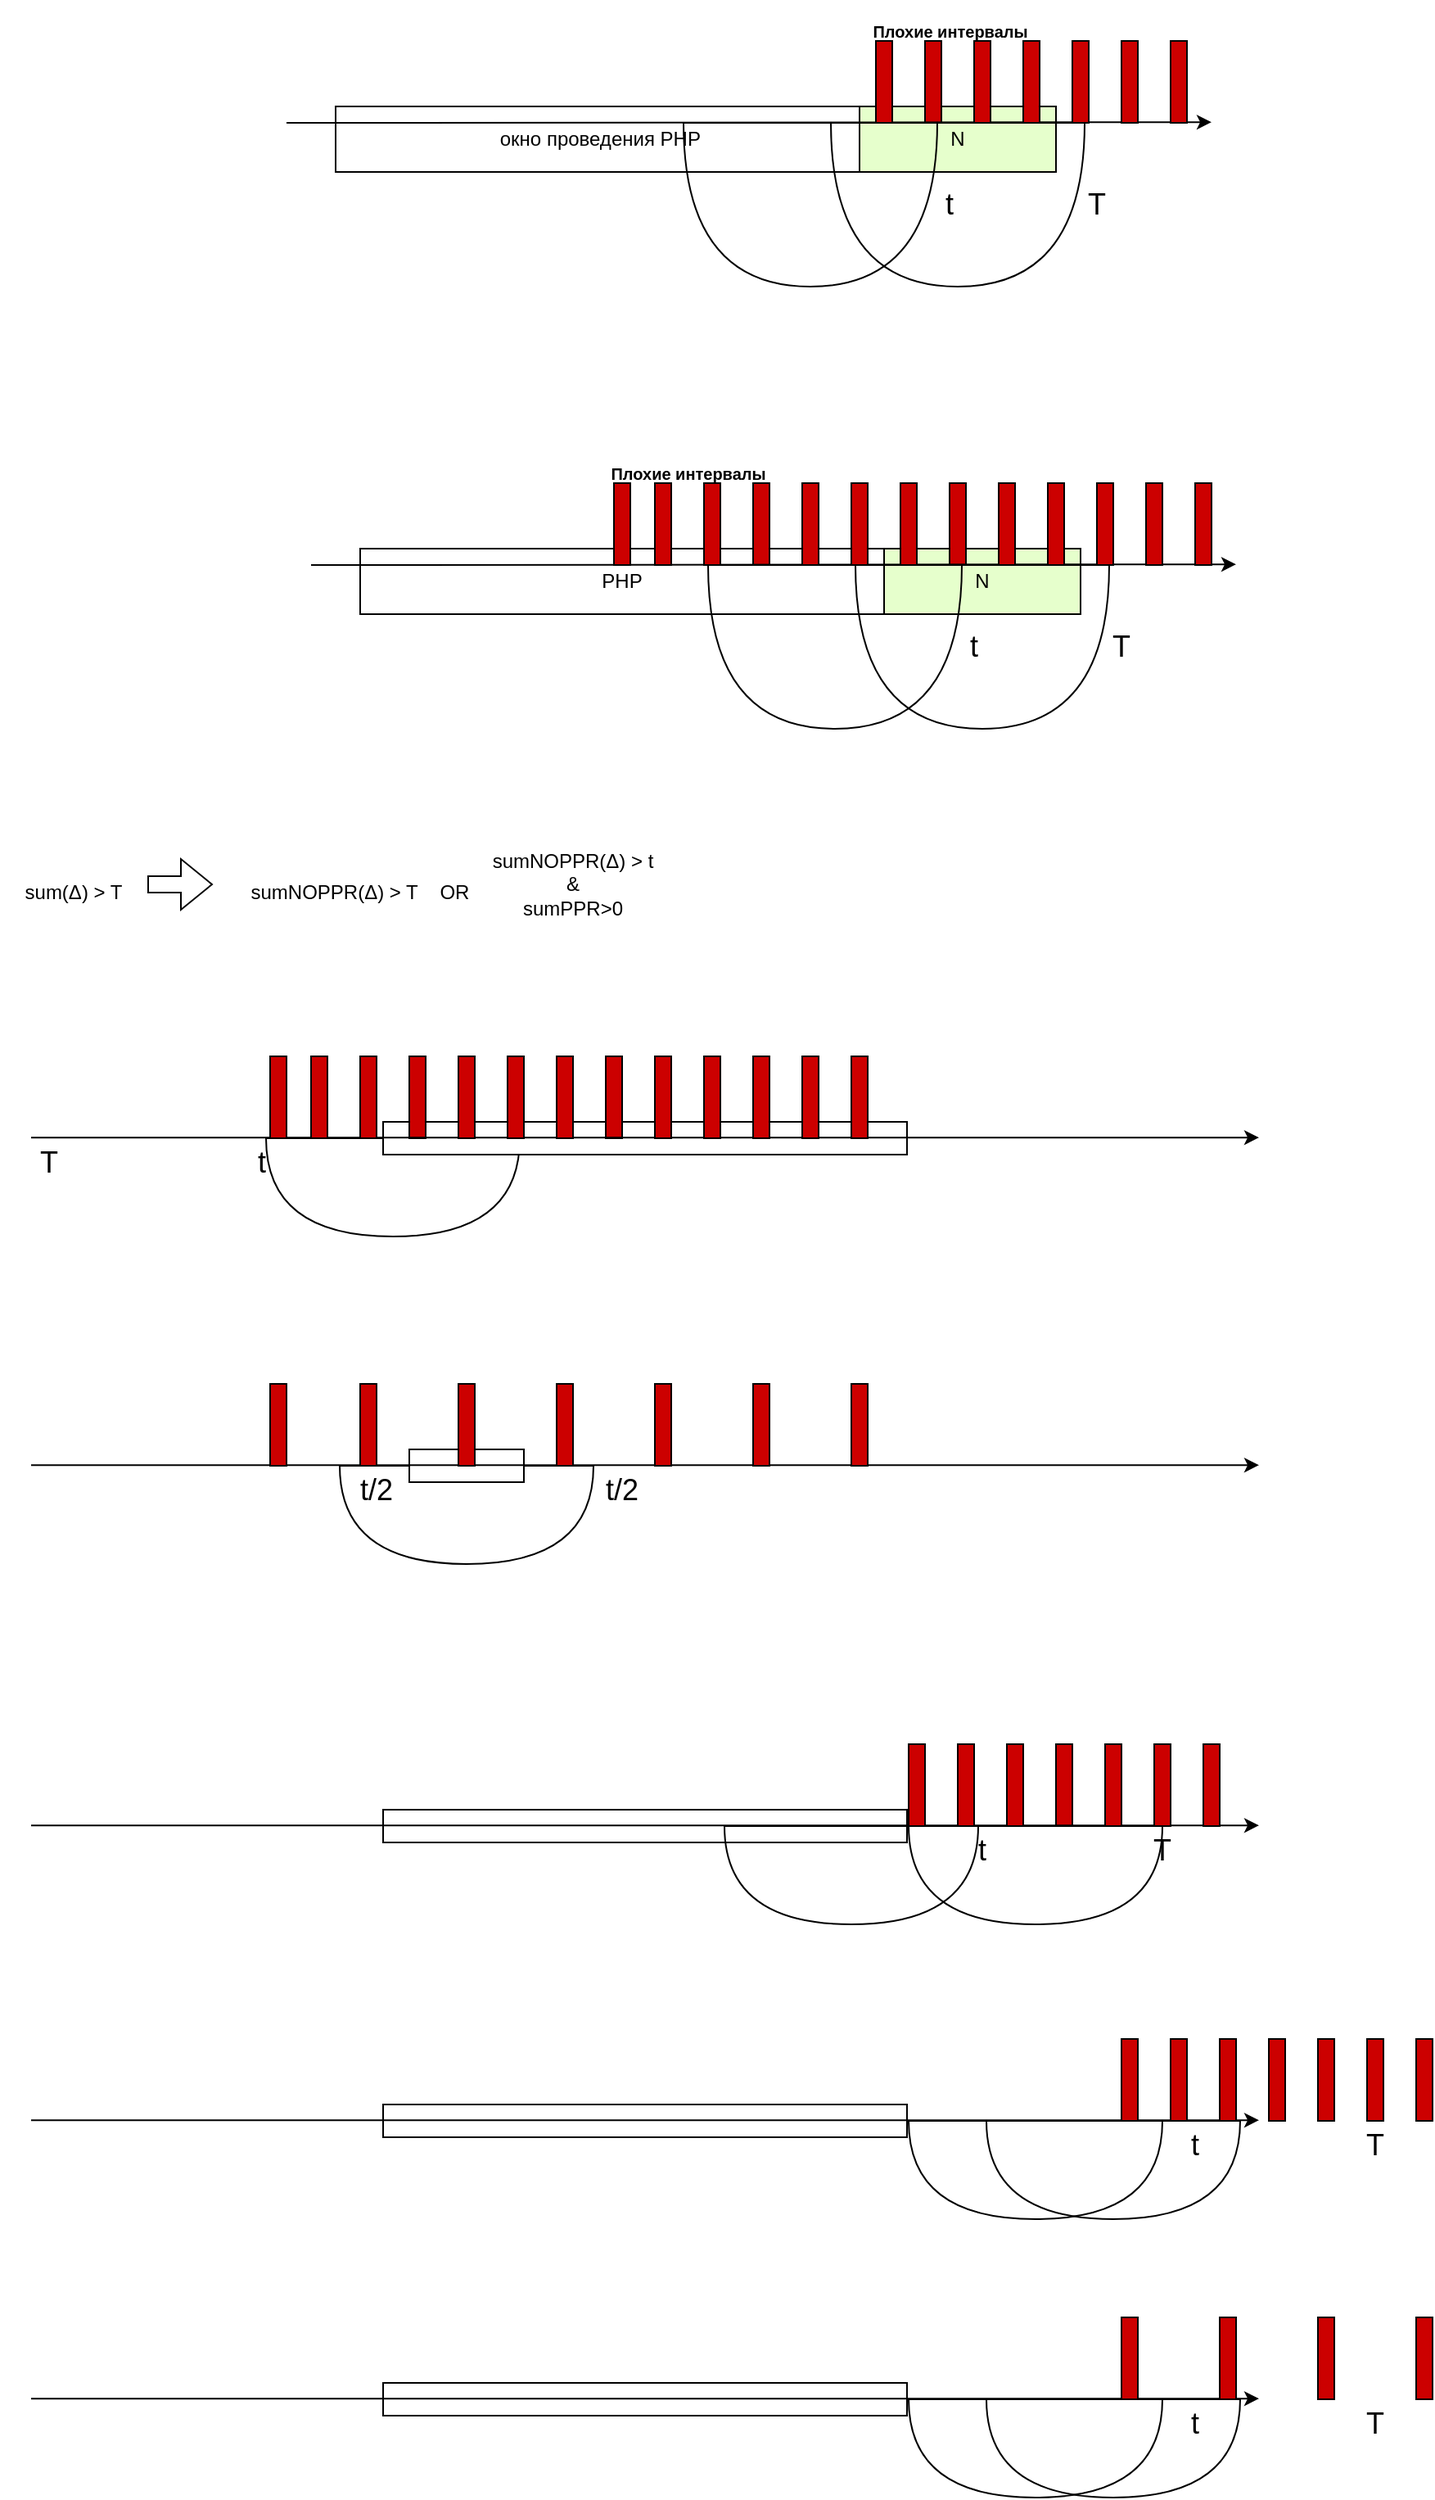 <mxfile version="22.0.8" type="github" pages="3">
  <diagram name="Страница 1" id="1JV_KwH0qyhP7zZxKh6l">
    <mxGraphModel dx="831" dy="1496" grid="1" gridSize="10" guides="1" tooltips="1" connect="1" arrows="1" fold="1" page="1" pageScale="1" pageWidth="827" pageHeight="1169" math="0" shadow="0">
      <root>
        <mxCell id="0" />
        <mxCell id="1" parent="0" />
        <mxCell id="JHpaXJxNPJPVBtqyv8bP-3" value="N" style="rounded=0;whiteSpace=wrap;html=1;fillColor=#E6FFCC;" vertex="1" parent="1">
          <mxGeometry x="560" y="60" width="120" height="40" as="geometry" />
        </mxCell>
        <mxCell id="q2-Pv0Ct5kahXZUSKD_e-3" value="PHP" style="rounded=0;whiteSpace=wrap;html=1;" parent="1" vertex="1">
          <mxGeometry x="240" y="60" width="320" height="40" as="geometry" />
        </mxCell>
        <mxCell id="q2-Pv0Ct5kahXZUSKD_e-13" value="" style="rounded=0;whiteSpace=wrap;html=1;fillColor=#CC0000;" parent="1" vertex="1">
          <mxGeometry x="600" y="20" width="10" height="50" as="geometry" />
        </mxCell>
        <mxCell id="q2-Pv0Ct5kahXZUSKD_e-9" value="" style="rounded=0;whiteSpace=wrap;html=1;fillColor=#CC0000;" parent="1" vertex="1">
          <mxGeometry x="480" y="20" width="10" height="50" as="geometry" />
        </mxCell>
        <mxCell id="q2-Pv0Ct5kahXZUSKD_e-2" value="" style="endArrow=classic;html=1;rounded=0;" parent="1" edge="1">
          <mxGeometry width="50" height="50" relative="1" as="geometry">
            <mxPoint x="210" y="70" as="sourcePoint" />
            <mxPoint x="775" y="69.58" as="targetPoint" />
          </mxGeometry>
        </mxCell>
        <mxCell id="q2-Pv0Ct5kahXZUSKD_e-6" value="" style="rounded=0;whiteSpace=wrap;html=1;fillColor=#CC0000;" parent="1" vertex="1">
          <mxGeometry x="395" y="20" width="10" height="50" as="geometry" />
        </mxCell>
        <mxCell id="q2-Pv0Ct5kahXZUSKD_e-7" value="" style="rounded=0;whiteSpace=wrap;html=1;fillColor=#CC0000;" parent="1" vertex="1">
          <mxGeometry x="420" y="20" width="10" height="50" as="geometry" />
        </mxCell>
        <mxCell id="q2-Pv0Ct5kahXZUSKD_e-8" value="" style="rounded=0;whiteSpace=wrap;html=1;fillColor=#CC0000;" parent="1" vertex="1">
          <mxGeometry x="450" y="20" width="10" height="50" as="geometry" />
        </mxCell>
        <mxCell id="q2-Pv0Ct5kahXZUSKD_e-10" value="" style="rounded=0;whiteSpace=wrap;html=1;fillColor=#CC0000;" parent="1" vertex="1">
          <mxGeometry x="510" y="20" width="10" height="50" as="geometry" />
        </mxCell>
        <mxCell id="q2-Pv0Ct5kahXZUSKD_e-11" value="" style="rounded=0;whiteSpace=wrap;html=1;fillColor=#CC0000;" parent="1" vertex="1">
          <mxGeometry x="540" y="20" width="10" height="50" as="geometry" />
        </mxCell>
        <mxCell id="q2-Pv0Ct5kahXZUSKD_e-12" value="" style="rounded=0;whiteSpace=wrap;html=1;fillColor=#CC0000;" parent="1" vertex="1">
          <mxGeometry x="570" y="20" width="10" height="50" as="geometry" />
        </mxCell>
        <mxCell id="q2-Pv0Ct5kahXZUSKD_e-14" value="" style="rounded=0;whiteSpace=wrap;html=1;fillColor=#CC0000;" parent="1" vertex="1">
          <mxGeometry x="630" y="20" width="10" height="50" as="geometry" />
        </mxCell>
        <mxCell id="q2-Pv0Ct5kahXZUSKD_e-15" value="" style="rounded=0;whiteSpace=wrap;html=1;fillColor=#CC0000;" parent="1" vertex="1">
          <mxGeometry x="660" y="20" width="10" height="50" as="geometry" />
        </mxCell>
        <mxCell id="q2-Pv0Ct5kahXZUSKD_e-16" value="" style="rounded=0;whiteSpace=wrap;html=1;fillColor=#CC0000;" parent="1" vertex="1">
          <mxGeometry x="690" y="20" width="10" height="50" as="geometry" />
        </mxCell>
        <mxCell id="q2-Pv0Ct5kahXZUSKD_e-17" value="" style="rounded=0;whiteSpace=wrap;html=1;fillColor=#CC0000;" parent="1" vertex="1">
          <mxGeometry x="720" y="20" width="10" height="50" as="geometry" />
        </mxCell>
        <mxCell id="q2-Pv0Ct5kahXZUSKD_e-18" value="" style="rounded=0;whiteSpace=wrap;html=1;fillColor=#CC0000;" parent="1" vertex="1">
          <mxGeometry x="750" y="20" width="10" height="50" as="geometry" />
        </mxCell>
        <mxCell id="q2-Pv0Ct5kahXZUSKD_e-19" value="&lt;font style=&quot;font-size: 18px;&quot;&gt;t&lt;/font&gt;" style="text;html=1;strokeColor=none;fillColor=none;align=center;verticalAlign=middle;whiteSpace=wrap;rounded=0;" parent="1" vertex="1">
          <mxGeometry x="585" y="105" width="60" height="30" as="geometry" />
        </mxCell>
        <mxCell id="q2-Pv0Ct5kahXZUSKD_e-20" value="&lt;font style=&quot;font-size: 18px;&quot;&gt;T&lt;/font&gt;" style="text;html=1;strokeColor=none;fillColor=none;align=center;verticalAlign=middle;whiteSpace=wrap;rounded=0;" parent="1" vertex="1">
          <mxGeometry x="675" y="105" width="60" height="30" as="geometry" />
        </mxCell>
        <mxCell id="q2-Pv0Ct5kahXZUSKD_e-26" value="sum(Δ) &amp;gt; T" style="text;html=1;strokeColor=none;fillColor=none;align=center;verticalAlign=middle;whiteSpace=wrap;rounded=0;" parent="1" vertex="1">
          <mxGeometry x="20" y="255" width="90" height="30" as="geometry" />
        </mxCell>
        <mxCell id="q2-Pv0Ct5kahXZUSKD_e-27" value="" style="shape=flexArrow;endArrow=classic;html=1;rounded=0;" parent="1" edge="1">
          <mxGeometry width="50" height="50" relative="1" as="geometry">
            <mxPoint x="110" y="265" as="sourcePoint" />
            <mxPoint x="150" y="265" as="targetPoint" />
          </mxGeometry>
        </mxCell>
        <mxCell id="q2-Pv0Ct5kahXZUSKD_e-28" value="sumNOPPR(Δ) &amp;gt; t&lt;br&gt;&amp;amp;&lt;br&gt;sumPPR&amp;gt;0" style="text;html=1;strokeColor=none;fillColor=none;align=center;verticalAlign=middle;whiteSpace=wrap;rounded=0;" parent="1" vertex="1">
          <mxGeometry x="290" y="250" width="160" height="30" as="geometry" />
        </mxCell>
        <mxCell id="q2-Pv0Ct5kahXZUSKD_e-29" value="sumNOPPR(Δ) &amp;gt; T&amp;nbsp;&amp;nbsp;&amp;nbsp; OR" style="text;html=1;strokeColor=none;fillColor=none;align=center;verticalAlign=middle;whiteSpace=wrap;rounded=0;" parent="1" vertex="1">
          <mxGeometry x="160" y="255" width="160" height="30" as="geometry" />
        </mxCell>
        <mxCell id="q2-Pv0Ct5kahXZUSKD_e-34" value="" style="shape=or;whiteSpace=wrap;html=1;rotation=90;fillColor=none;" parent="1" vertex="1">
          <mxGeometry x="230" y="372.5" width="60" height="155" as="geometry" />
        </mxCell>
        <mxCell id="q2-Pv0Ct5kahXZUSKD_e-35" value="" style="rounded=0;whiteSpace=wrap;html=1;" parent="1" vertex="1">
          <mxGeometry x="254" y="410" width="320" height="20" as="geometry" />
        </mxCell>
        <mxCell id="q2-Pv0Ct5kahXZUSKD_e-36" value="" style="rounded=0;whiteSpace=wrap;html=1;fillColor=#CC0000;" parent="1" vertex="1">
          <mxGeometry x="390" y="370" width="10" height="50" as="geometry" />
        </mxCell>
        <mxCell id="q2-Pv0Ct5kahXZUSKD_e-37" value="" style="rounded=0;whiteSpace=wrap;html=1;fillColor=#CC0000;" parent="1" vertex="1">
          <mxGeometry x="270" y="370" width="10" height="50" as="geometry" />
        </mxCell>
        <mxCell id="q2-Pv0Ct5kahXZUSKD_e-38" value="" style="endArrow=classic;html=1;rounded=0;" parent="1" edge="1">
          <mxGeometry width="50" height="50" relative="1" as="geometry">
            <mxPoint x="39" y="419.58" as="sourcePoint" />
            <mxPoint x="789" y="419.58" as="targetPoint" />
          </mxGeometry>
        </mxCell>
        <mxCell id="q2-Pv0Ct5kahXZUSKD_e-39" value="" style="rounded=0;whiteSpace=wrap;html=1;fillColor=#CC0000;" parent="1" vertex="1">
          <mxGeometry x="185" y="370" width="10" height="50" as="geometry" />
        </mxCell>
        <mxCell id="q2-Pv0Ct5kahXZUSKD_e-40" value="" style="rounded=0;whiteSpace=wrap;html=1;fillColor=#CC0000;" parent="1" vertex="1">
          <mxGeometry x="210" y="370" width="10" height="50" as="geometry" />
        </mxCell>
        <mxCell id="q2-Pv0Ct5kahXZUSKD_e-41" value="" style="rounded=0;whiteSpace=wrap;html=1;fillColor=#CC0000;" parent="1" vertex="1">
          <mxGeometry x="240" y="370" width="10" height="50" as="geometry" />
        </mxCell>
        <mxCell id="q2-Pv0Ct5kahXZUSKD_e-42" value="" style="rounded=0;whiteSpace=wrap;html=1;fillColor=#CC0000;" parent="1" vertex="1">
          <mxGeometry x="300" y="370" width="10" height="50" as="geometry" />
        </mxCell>
        <mxCell id="q2-Pv0Ct5kahXZUSKD_e-43" value="" style="rounded=0;whiteSpace=wrap;html=1;fillColor=#CC0000;" parent="1" vertex="1">
          <mxGeometry x="330" y="370" width="10" height="50" as="geometry" />
        </mxCell>
        <mxCell id="q2-Pv0Ct5kahXZUSKD_e-44" value="" style="rounded=0;whiteSpace=wrap;html=1;fillColor=#CC0000;" parent="1" vertex="1">
          <mxGeometry x="360" y="370" width="10" height="50" as="geometry" />
        </mxCell>
        <mxCell id="q2-Pv0Ct5kahXZUSKD_e-45" value="" style="rounded=0;whiteSpace=wrap;html=1;fillColor=#CC0000;" parent="1" vertex="1">
          <mxGeometry x="420" y="370" width="10" height="50" as="geometry" />
        </mxCell>
        <mxCell id="q2-Pv0Ct5kahXZUSKD_e-46" value="" style="rounded=0;whiteSpace=wrap;html=1;fillColor=#CC0000;" parent="1" vertex="1">
          <mxGeometry x="450" y="370" width="10" height="50" as="geometry" />
        </mxCell>
        <mxCell id="q2-Pv0Ct5kahXZUSKD_e-47" value="" style="rounded=0;whiteSpace=wrap;html=1;fillColor=#CC0000;" parent="1" vertex="1">
          <mxGeometry x="480" y="370" width="10" height="50" as="geometry" />
        </mxCell>
        <mxCell id="q2-Pv0Ct5kahXZUSKD_e-48" value="" style="rounded=0;whiteSpace=wrap;html=1;fillColor=#CC0000;" parent="1" vertex="1">
          <mxGeometry x="510" y="370" width="10" height="50" as="geometry" />
        </mxCell>
        <mxCell id="q2-Pv0Ct5kahXZUSKD_e-49" value="" style="rounded=0;whiteSpace=wrap;html=1;fillColor=#CC0000;" parent="1" vertex="1">
          <mxGeometry x="540" y="370" width="10" height="50" as="geometry" />
        </mxCell>
        <mxCell id="q2-Pv0Ct5kahXZUSKD_e-50" value="&lt;font style=&quot;font-size: 18px;&quot;&gt;t&lt;/font&gt;" style="text;html=1;strokeColor=none;fillColor=none;align=center;verticalAlign=middle;whiteSpace=wrap;rounded=0;" parent="1" vertex="1">
          <mxGeometry x="150" y="420" width="60" height="30" as="geometry" />
        </mxCell>
        <mxCell id="q2-Pv0Ct5kahXZUSKD_e-51" value="&lt;font style=&quot;font-size: 18px;&quot;&gt;T&lt;/font&gt;" style="text;html=1;strokeColor=none;fillColor=none;align=center;verticalAlign=middle;whiteSpace=wrap;rounded=0;" parent="1" vertex="1">
          <mxGeometry x="20" y="420" width="60" height="30" as="geometry" />
        </mxCell>
        <mxCell id="q2-Pv0Ct5kahXZUSKD_e-52" value="" style="shape=or;whiteSpace=wrap;html=1;rotation=90;fillColor=none;" parent="1" vertex="1">
          <mxGeometry x="275" y="572.5" width="60" height="155" as="geometry" />
        </mxCell>
        <mxCell id="q2-Pv0Ct5kahXZUSKD_e-53" value="" style="rounded=0;whiteSpace=wrap;html=1;" parent="1" vertex="1">
          <mxGeometry x="270" y="610" width="70" height="20" as="geometry" />
        </mxCell>
        <mxCell id="q2-Pv0Ct5kahXZUSKD_e-56" value="" style="endArrow=classic;html=1;rounded=0;" parent="1" edge="1">
          <mxGeometry width="50" height="50" relative="1" as="geometry">
            <mxPoint x="39" y="619.58" as="sourcePoint" />
            <mxPoint x="789" y="619.58" as="targetPoint" />
          </mxGeometry>
        </mxCell>
        <mxCell id="q2-Pv0Ct5kahXZUSKD_e-57" value="" style="rounded=0;whiteSpace=wrap;html=1;fillColor=#CC0000;" parent="1" vertex="1">
          <mxGeometry x="185" y="570" width="10" height="50" as="geometry" />
        </mxCell>
        <mxCell id="q2-Pv0Ct5kahXZUSKD_e-59" value="" style="rounded=0;whiteSpace=wrap;html=1;fillColor=#CC0000;" parent="1" vertex="1">
          <mxGeometry x="240" y="570" width="10" height="50" as="geometry" />
        </mxCell>
        <mxCell id="q2-Pv0Ct5kahXZUSKD_e-60" value="" style="rounded=0;whiteSpace=wrap;html=1;fillColor=#CC0000;" parent="1" vertex="1">
          <mxGeometry x="300" y="570" width="10" height="50" as="geometry" />
        </mxCell>
        <mxCell id="q2-Pv0Ct5kahXZUSKD_e-62" value="" style="rounded=0;whiteSpace=wrap;html=1;fillColor=#CC0000;" parent="1" vertex="1">
          <mxGeometry x="360" y="570" width="10" height="50" as="geometry" />
        </mxCell>
        <mxCell id="q2-Pv0Ct5kahXZUSKD_e-63" value="" style="rounded=0;whiteSpace=wrap;html=1;fillColor=#CC0000;" parent="1" vertex="1">
          <mxGeometry x="420" y="570" width="10" height="50" as="geometry" />
        </mxCell>
        <mxCell id="q2-Pv0Ct5kahXZUSKD_e-65" value="" style="rounded=0;whiteSpace=wrap;html=1;fillColor=#CC0000;" parent="1" vertex="1">
          <mxGeometry x="480" y="570" width="10" height="50" as="geometry" />
        </mxCell>
        <mxCell id="q2-Pv0Ct5kahXZUSKD_e-67" value="" style="rounded=0;whiteSpace=wrap;html=1;fillColor=#CC0000;" parent="1" vertex="1">
          <mxGeometry x="540" y="570" width="10" height="50" as="geometry" />
        </mxCell>
        <mxCell id="q2-Pv0Ct5kahXZUSKD_e-68" value="&lt;font style=&quot;font-size: 18px;&quot;&gt;t/2&lt;/font&gt;" style="text;html=1;strokeColor=none;fillColor=none;align=center;verticalAlign=middle;whiteSpace=wrap;rounded=0;" parent="1" vertex="1">
          <mxGeometry x="370" y="620" width="60" height="30" as="geometry" />
        </mxCell>
        <mxCell id="q2-Pv0Ct5kahXZUSKD_e-69" value="&lt;font style=&quot;font-size: 18px;&quot;&gt;t/2&lt;/font&gt;" style="text;html=1;strokeColor=none;fillColor=none;align=center;verticalAlign=middle;whiteSpace=wrap;rounded=0;" parent="1" vertex="1">
          <mxGeometry x="220" y="620" width="60" height="30" as="geometry" />
        </mxCell>
        <mxCell id="q2-Pv0Ct5kahXZUSKD_e-73" value="" style="rounded=0;whiteSpace=wrap;html=1;" parent="1" vertex="1">
          <mxGeometry x="254" y="830" width="320" height="20" as="geometry" />
        </mxCell>
        <mxCell id="q2-Pv0Ct5kahXZUSKD_e-74" value="" style="rounded=0;whiteSpace=wrap;html=1;fillColor=#CC0000;" parent="1" vertex="1">
          <mxGeometry x="665" y="790" width="10" height="50" as="geometry" />
        </mxCell>
        <mxCell id="q2-Pv0Ct5kahXZUSKD_e-76" value="" style="endArrow=classic;html=1;rounded=0;" parent="1" edge="1">
          <mxGeometry width="50" height="50" relative="1" as="geometry">
            <mxPoint x="39" y="839.58" as="sourcePoint" />
            <mxPoint x="789" y="839.58" as="targetPoint" />
          </mxGeometry>
        </mxCell>
        <mxCell id="q2-Pv0Ct5kahXZUSKD_e-80" value="" style="rounded=0;whiteSpace=wrap;html=1;fillColor=#CC0000;" parent="1" vertex="1">
          <mxGeometry x="575" y="790" width="10" height="50" as="geometry" />
        </mxCell>
        <mxCell id="q2-Pv0Ct5kahXZUSKD_e-81" value="" style="rounded=0;whiteSpace=wrap;html=1;fillColor=#CC0000;" parent="1" vertex="1">
          <mxGeometry x="605" y="790" width="10" height="50" as="geometry" />
        </mxCell>
        <mxCell id="q2-Pv0Ct5kahXZUSKD_e-82" value="" style="rounded=0;whiteSpace=wrap;html=1;fillColor=#CC0000;" parent="1" vertex="1">
          <mxGeometry x="635" y="790" width="10" height="50" as="geometry" />
        </mxCell>
        <mxCell id="q2-Pv0Ct5kahXZUSKD_e-83" value="" style="rounded=0;whiteSpace=wrap;html=1;fillColor=#CC0000;" parent="1" vertex="1">
          <mxGeometry x="695" y="790" width="10" height="50" as="geometry" />
        </mxCell>
        <mxCell id="q2-Pv0Ct5kahXZUSKD_e-84" value="" style="rounded=0;whiteSpace=wrap;html=1;fillColor=#CC0000;" parent="1" vertex="1">
          <mxGeometry x="725" y="790" width="10" height="50" as="geometry" />
        </mxCell>
        <mxCell id="q2-Pv0Ct5kahXZUSKD_e-85" value="" style="rounded=0;whiteSpace=wrap;html=1;fillColor=#CC0000;" parent="1" vertex="1">
          <mxGeometry x="755" y="790" width="10" height="50" as="geometry" />
        </mxCell>
        <mxCell id="q2-Pv0Ct5kahXZUSKD_e-89" value="" style="shape=or;whiteSpace=wrap;html=1;rotation=90;fillColor=none;" parent="1" vertex="1">
          <mxGeometry x="622.5" y="792.5" width="60" height="155" as="geometry" />
        </mxCell>
        <mxCell id="q2-Pv0Ct5kahXZUSKD_e-90" value="" style="shape=or;whiteSpace=wrap;html=1;rotation=90;fillColor=none;" parent="1" vertex="1">
          <mxGeometry x="510" y="792.5" width="60" height="155" as="geometry" />
        </mxCell>
        <mxCell id="q2-Pv0Ct5kahXZUSKD_e-91" value="&lt;font style=&quot;font-size: 18px;&quot;&gt;t&lt;/font&gt;" style="text;html=1;strokeColor=none;fillColor=none;align=center;verticalAlign=middle;whiteSpace=wrap;rounded=0;" parent="1" vertex="1">
          <mxGeometry x="590" y="840" width="60" height="30" as="geometry" />
        </mxCell>
        <mxCell id="q2-Pv0Ct5kahXZUSKD_e-92" value="&lt;font style=&quot;font-size: 18px;&quot;&gt;T&lt;/font&gt;" style="text;html=1;strokeColor=none;fillColor=none;align=center;verticalAlign=middle;whiteSpace=wrap;rounded=0;" parent="1" vertex="1">
          <mxGeometry x="700" y="840" width="60" height="30" as="geometry" />
        </mxCell>
        <mxCell id="uGrf790gHMsjXJf83z5t-1" value="" style="rounded=0;whiteSpace=wrap;html=1;" parent="1" vertex="1">
          <mxGeometry x="254" y="1010" width="320" height="20" as="geometry" />
        </mxCell>
        <mxCell id="uGrf790gHMsjXJf83z5t-2" value="" style="rounded=0;whiteSpace=wrap;html=1;fillColor=#CC0000;" parent="1" vertex="1">
          <mxGeometry x="795" y="970" width="10" height="50" as="geometry" />
        </mxCell>
        <mxCell id="uGrf790gHMsjXJf83z5t-3" value="" style="endArrow=classic;html=1;rounded=0;" parent="1" edge="1">
          <mxGeometry width="50" height="50" relative="1" as="geometry">
            <mxPoint x="39" y="1019.58" as="sourcePoint" />
            <mxPoint x="789" y="1019.58" as="targetPoint" />
          </mxGeometry>
        </mxCell>
        <mxCell id="uGrf790gHMsjXJf83z5t-4" value="" style="rounded=0;whiteSpace=wrap;html=1;fillColor=#CC0000;" parent="1" vertex="1">
          <mxGeometry x="705" y="970" width="10" height="50" as="geometry" />
        </mxCell>
        <mxCell id="uGrf790gHMsjXJf83z5t-5" value="" style="rounded=0;whiteSpace=wrap;html=1;fillColor=#CC0000;" parent="1" vertex="1">
          <mxGeometry x="735" y="970" width="10" height="50" as="geometry" />
        </mxCell>
        <mxCell id="uGrf790gHMsjXJf83z5t-6" value="" style="rounded=0;whiteSpace=wrap;html=1;fillColor=#CC0000;" parent="1" vertex="1">
          <mxGeometry x="765" y="970" width="10" height="50" as="geometry" />
        </mxCell>
        <mxCell id="uGrf790gHMsjXJf83z5t-7" value="" style="rounded=0;whiteSpace=wrap;html=1;fillColor=#CC0000;" parent="1" vertex="1">
          <mxGeometry x="825" y="970" width="10" height="50" as="geometry" />
        </mxCell>
        <mxCell id="uGrf790gHMsjXJf83z5t-8" value="" style="rounded=0;whiteSpace=wrap;html=1;fillColor=#CC0000;" parent="1" vertex="1">
          <mxGeometry x="855" y="970" width="10" height="50" as="geometry" />
        </mxCell>
        <mxCell id="uGrf790gHMsjXJf83z5t-9" value="" style="rounded=0;whiteSpace=wrap;html=1;fillColor=#CC0000;" parent="1" vertex="1">
          <mxGeometry x="885" y="970" width="10" height="50" as="geometry" />
        </mxCell>
        <mxCell id="uGrf790gHMsjXJf83z5t-10" value="" style="shape=or;whiteSpace=wrap;html=1;rotation=90;fillColor=none;" parent="1" vertex="1">
          <mxGeometry x="622.5" y="972.5" width="60" height="155" as="geometry" />
        </mxCell>
        <mxCell id="uGrf790gHMsjXJf83z5t-12" value="&lt;font style=&quot;font-size: 18px;&quot;&gt;t&lt;/font&gt;" style="text;html=1;strokeColor=none;fillColor=none;align=center;verticalAlign=middle;whiteSpace=wrap;rounded=0;" parent="1" vertex="1">
          <mxGeometry x="720" y="1020" width="60" height="30" as="geometry" />
        </mxCell>
        <mxCell id="uGrf790gHMsjXJf83z5t-13" value="&lt;font style=&quot;font-size: 18px;&quot;&gt;T&lt;/font&gt;" style="text;html=1;strokeColor=none;fillColor=none;align=center;verticalAlign=middle;whiteSpace=wrap;rounded=0;" parent="1" vertex="1">
          <mxGeometry x="830" y="1020" width="60" height="30" as="geometry" />
        </mxCell>
        <mxCell id="uGrf790gHMsjXJf83z5t-14" value="" style="shape=or;whiteSpace=wrap;html=1;rotation=90;fillColor=none;" parent="1" vertex="1">
          <mxGeometry x="670" y="972.5" width="60" height="155" as="geometry" />
        </mxCell>
        <mxCell id="uGrf790gHMsjXJf83z5t-15" value="" style="rounded=0;whiteSpace=wrap;html=1;" parent="1" vertex="1">
          <mxGeometry x="254" y="1180" width="320" height="20" as="geometry" />
        </mxCell>
        <mxCell id="uGrf790gHMsjXJf83z5t-17" value="" style="endArrow=classic;html=1;rounded=0;" parent="1" edge="1">
          <mxGeometry width="50" height="50" relative="1" as="geometry">
            <mxPoint x="39" y="1189.58" as="sourcePoint" />
            <mxPoint x="789" y="1189.58" as="targetPoint" />
          </mxGeometry>
        </mxCell>
        <mxCell id="uGrf790gHMsjXJf83z5t-18" value="" style="rounded=0;whiteSpace=wrap;html=1;fillColor=#CC0000;" parent="1" vertex="1">
          <mxGeometry x="705" y="1140" width="10" height="50" as="geometry" />
        </mxCell>
        <mxCell id="uGrf790gHMsjXJf83z5t-20" value="" style="rounded=0;whiteSpace=wrap;html=1;fillColor=#CC0000;" parent="1" vertex="1">
          <mxGeometry x="765" y="1140" width="10" height="50" as="geometry" />
        </mxCell>
        <mxCell id="uGrf790gHMsjXJf83z5t-21" value="" style="rounded=0;whiteSpace=wrap;html=1;fillColor=#CC0000;" parent="1" vertex="1">
          <mxGeometry x="825" y="1140" width="10" height="50" as="geometry" />
        </mxCell>
        <mxCell id="uGrf790gHMsjXJf83z5t-23" value="" style="rounded=0;whiteSpace=wrap;html=1;fillColor=#CC0000;" parent="1" vertex="1">
          <mxGeometry x="885" y="1140" width="10" height="50" as="geometry" />
        </mxCell>
        <mxCell id="uGrf790gHMsjXJf83z5t-24" value="" style="shape=or;whiteSpace=wrap;html=1;rotation=90;fillColor=none;" parent="1" vertex="1">
          <mxGeometry x="622.5" y="1142.5" width="60" height="155" as="geometry" />
        </mxCell>
        <mxCell id="uGrf790gHMsjXJf83z5t-25" value="&lt;font style=&quot;font-size: 18px;&quot;&gt;t&lt;/font&gt;" style="text;html=1;strokeColor=none;fillColor=none;align=center;verticalAlign=middle;whiteSpace=wrap;rounded=0;" parent="1" vertex="1">
          <mxGeometry x="720" y="1190" width="60" height="30" as="geometry" />
        </mxCell>
        <mxCell id="uGrf790gHMsjXJf83z5t-26" value="&lt;font style=&quot;font-size: 18px;&quot;&gt;T&lt;/font&gt;" style="text;html=1;strokeColor=none;fillColor=none;align=center;verticalAlign=middle;whiteSpace=wrap;rounded=0;" parent="1" vertex="1">
          <mxGeometry x="830" y="1190" width="60" height="30" as="geometry" />
        </mxCell>
        <mxCell id="uGrf790gHMsjXJf83z5t-27" value="" style="shape=or;whiteSpace=wrap;html=1;rotation=90;fillColor=none;" parent="1" vertex="1">
          <mxGeometry x="670" y="1142.5" width="60" height="155" as="geometry" />
        </mxCell>
        <mxCell id="JHpaXJxNPJPVBtqyv8bP-4" value="" style="shape=or;whiteSpace=wrap;html=1;rotation=90;fillColor=none;" vertex="1" parent="1">
          <mxGeometry x="570" y="42.5" width="100" height="155" as="geometry" />
        </mxCell>
        <mxCell id="JHpaXJxNPJPVBtqyv8bP-8" value="&lt;font style=&quot;font-size: 10px;&quot;&gt;Плохие интервалы&lt;/font&gt;" style="text;strokeColor=none;fillColor=none;html=1;fontSize=24;fontStyle=1;verticalAlign=middle;align=center;" vertex="1" parent="1">
          <mxGeometry x="390" width="100" height="20" as="geometry" />
        </mxCell>
        <mxCell id="q2-Pv0Ct5kahXZUSKD_e-32" value="" style="shape=or;whiteSpace=wrap;html=1;rotation=90;fillColor=none;" parent="1" vertex="1">
          <mxGeometry x="480" y="42.5" width="100" height="155" as="geometry" />
        </mxCell>
        <mxCell id="JHpaXJxNPJPVBtqyv8bP-9" value="N " style="rounded=0;whiteSpace=wrap;html=1;fillColor=#E6FFCC;" vertex="1" parent="1">
          <mxGeometry x="545" y="-210" width="120" height="40" as="geometry" />
        </mxCell>
        <mxCell id="JHpaXJxNPJPVBtqyv8bP-10" value="&amp;nbsp;окно проведения PHP" style="rounded=0;whiteSpace=wrap;html=1;" vertex="1" parent="1">
          <mxGeometry x="225" y="-210" width="320" height="40" as="geometry" />
        </mxCell>
        <mxCell id="JHpaXJxNPJPVBtqyv8bP-11" value="" style="rounded=0;whiteSpace=wrap;html=1;fillColor=#CC0000;" vertex="1" parent="1">
          <mxGeometry x="585" y="-250" width="10" height="50" as="geometry" />
        </mxCell>
        <mxCell id="JHpaXJxNPJPVBtqyv8bP-13" value="" style="endArrow=classic;html=1;rounded=0;" edge="1" parent="1">
          <mxGeometry width="50" height="50" relative="1" as="geometry">
            <mxPoint x="195" y="-200" as="sourcePoint" />
            <mxPoint x="760" y="-200.42" as="targetPoint" />
          </mxGeometry>
        </mxCell>
        <mxCell id="JHpaXJxNPJPVBtqyv8bP-19" value="" style="rounded=0;whiteSpace=wrap;html=1;fillColor=#CC0000;" vertex="1" parent="1">
          <mxGeometry x="555" y="-250" width="10" height="50" as="geometry" />
        </mxCell>
        <mxCell id="JHpaXJxNPJPVBtqyv8bP-20" value="" style="rounded=0;whiteSpace=wrap;html=1;fillColor=#CC0000;" vertex="1" parent="1">
          <mxGeometry x="615" y="-250" width="10" height="50" as="geometry" />
        </mxCell>
        <mxCell id="JHpaXJxNPJPVBtqyv8bP-21" value="" style="rounded=0;whiteSpace=wrap;html=1;fillColor=#CC0000;" vertex="1" parent="1">
          <mxGeometry x="645" y="-250" width="10" height="50" as="geometry" />
        </mxCell>
        <mxCell id="JHpaXJxNPJPVBtqyv8bP-22" value="" style="rounded=0;whiteSpace=wrap;html=1;fillColor=#CC0000;" vertex="1" parent="1">
          <mxGeometry x="675" y="-250" width="10" height="50" as="geometry" />
        </mxCell>
        <mxCell id="JHpaXJxNPJPVBtqyv8bP-23" value="" style="rounded=0;whiteSpace=wrap;html=1;fillColor=#CC0000;" vertex="1" parent="1">
          <mxGeometry x="705" y="-250" width="10" height="50" as="geometry" />
        </mxCell>
        <mxCell id="JHpaXJxNPJPVBtqyv8bP-24" value="" style="rounded=0;whiteSpace=wrap;html=1;fillColor=#CC0000;" vertex="1" parent="1">
          <mxGeometry x="735" y="-250" width="10" height="50" as="geometry" />
        </mxCell>
        <mxCell id="JHpaXJxNPJPVBtqyv8bP-25" value="&lt;font style=&quot;font-size: 18px;&quot;&gt;t&lt;/font&gt;" style="text;html=1;strokeColor=none;fillColor=none;align=center;verticalAlign=middle;whiteSpace=wrap;rounded=0;" vertex="1" parent="1">
          <mxGeometry x="570" y="-165" width="60" height="30" as="geometry" />
        </mxCell>
        <mxCell id="JHpaXJxNPJPVBtqyv8bP-26" value="&lt;font style=&quot;font-size: 18px;&quot;&gt;T&lt;/font&gt;" style="text;html=1;strokeColor=none;fillColor=none;align=center;verticalAlign=middle;whiteSpace=wrap;rounded=0;" vertex="1" parent="1">
          <mxGeometry x="660" y="-165" width="60" height="30" as="geometry" />
        </mxCell>
        <mxCell id="JHpaXJxNPJPVBtqyv8bP-27" value="" style="shape=or;whiteSpace=wrap;html=1;rotation=90;fillColor=none;" vertex="1" parent="1">
          <mxGeometry x="555" y="-227.5" width="100" height="155" as="geometry" />
        </mxCell>
        <mxCell id="JHpaXJxNPJPVBtqyv8bP-28" value="&lt;font style=&quot;font-size: 10px;&quot;&gt;Плохие интервалы&lt;/font&gt;" style="text;strokeColor=none;fillColor=none;html=1;fontSize=24;fontStyle=1;verticalAlign=middle;align=center;" vertex="1" parent="1">
          <mxGeometry x="550" y="-270" width="100" height="20" as="geometry" />
        </mxCell>
        <mxCell id="JHpaXJxNPJPVBtqyv8bP-29" value="" style="shape=or;whiteSpace=wrap;html=1;rotation=90;fillColor=none;" vertex="1" parent="1">
          <mxGeometry x="465" y="-227.5" width="100" height="155" as="geometry" />
        </mxCell>
      </root>
    </mxGraphModel>
  </diagram>
  <diagram id="wHRDROwWpb0c1z1S-yO_" name="Страница 2">
    <mxGraphModel dx="831" dy="327" grid="1" gridSize="10" guides="1" tooltips="1" connect="1" arrows="1" fold="1" page="1" pageScale="1" pageWidth="827" pageHeight="1169" math="0" shadow="0">
      <root>
        <mxCell id="0" />
        <mxCell id="1" parent="0" />
        <mxCell id="A0UNzFWSPFLeBmPKGW7k-1" value="" style="shape=or;whiteSpace=wrap;html=1;rotation=90;fillColor=none;" vertex="1" parent="1">
          <mxGeometry x="612.5" y="22.5" width="60" height="155" as="geometry" />
        </mxCell>
        <mxCell id="A0UNzFWSPFLeBmPKGW7k-2" value="" style="shape=or;whiteSpace=wrap;html=1;rotation=90;fillColor=none;" vertex="1" parent="1">
          <mxGeometry x="510" y="22.5" width="60" height="155" as="geometry" />
        </mxCell>
        <mxCell id="A0UNzFWSPFLeBmPKGW7k-3" value="" style="rounded=0;whiteSpace=wrap;html=1;" vertex="1" parent="1">
          <mxGeometry x="240" y="60" width="320" height="20" as="geometry" />
        </mxCell>
        <mxCell id="A0UNzFWSPFLeBmPKGW7k-4" value="" style="rounded=0;whiteSpace=wrap;html=1;fillColor=#CC0000;" vertex="1" parent="1">
          <mxGeometry x="600" y="20" width="10" height="50" as="geometry" />
        </mxCell>
        <mxCell id="A0UNzFWSPFLeBmPKGW7k-5" value="" style="rounded=0;whiteSpace=wrap;html=1;fillColor=#CC0000;" vertex="1" parent="1">
          <mxGeometry x="480" y="20" width="10" height="50" as="geometry" />
        </mxCell>
        <mxCell id="A0UNzFWSPFLeBmPKGW7k-6" value="" style="endArrow=classic;html=1;rounded=0;" edge="1" parent="1">
          <mxGeometry width="50" height="50" relative="1" as="geometry">
            <mxPoint x="25" y="69.58" as="sourcePoint" />
            <mxPoint x="775" y="69.58" as="targetPoint" />
          </mxGeometry>
        </mxCell>
        <mxCell id="A0UNzFWSPFLeBmPKGW7k-7" value="" style="rounded=0;whiteSpace=wrap;html=1;fillColor=#CC0000;" vertex="1" parent="1">
          <mxGeometry x="395" y="20" width="10" height="50" as="geometry" />
        </mxCell>
        <mxCell id="A0UNzFWSPFLeBmPKGW7k-8" value="" style="rounded=0;whiteSpace=wrap;html=1;fillColor=#CC0000;" vertex="1" parent="1">
          <mxGeometry x="420" y="20" width="10" height="50" as="geometry" />
        </mxCell>
        <mxCell id="A0UNzFWSPFLeBmPKGW7k-9" value="" style="rounded=0;whiteSpace=wrap;html=1;fillColor=#CC0000;" vertex="1" parent="1">
          <mxGeometry x="450" y="20" width="10" height="50" as="geometry" />
        </mxCell>
        <mxCell id="A0UNzFWSPFLeBmPKGW7k-10" value="" style="rounded=0;whiteSpace=wrap;html=1;fillColor=#CC0000;" vertex="1" parent="1">
          <mxGeometry x="510" y="20" width="10" height="50" as="geometry" />
        </mxCell>
        <mxCell id="A0UNzFWSPFLeBmPKGW7k-11" value="" style="rounded=0;whiteSpace=wrap;html=1;fillColor=#CC0000;" vertex="1" parent="1">
          <mxGeometry x="540" y="20" width="10" height="50" as="geometry" />
        </mxCell>
        <mxCell id="A0UNzFWSPFLeBmPKGW7k-12" value="" style="rounded=0;whiteSpace=wrap;html=1;fillColor=#CC0000;" vertex="1" parent="1">
          <mxGeometry x="570" y="20" width="10" height="50" as="geometry" />
        </mxCell>
        <mxCell id="A0UNzFWSPFLeBmPKGW7k-13" value="" style="rounded=0;whiteSpace=wrap;html=1;fillColor=#CC0000;" vertex="1" parent="1">
          <mxGeometry x="630" y="20" width="10" height="50" as="geometry" />
        </mxCell>
        <mxCell id="A0UNzFWSPFLeBmPKGW7k-14" value="" style="rounded=0;whiteSpace=wrap;html=1;fillColor=#CC0000;" vertex="1" parent="1">
          <mxGeometry x="660" y="20" width="10" height="50" as="geometry" />
        </mxCell>
        <mxCell id="A0UNzFWSPFLeBmPKGW7k-15" value="" style="rounded=0;whiteSpace=wrap;html=1;fillColor=#CC0000;" vertex="1" parent="1">
          <mxGeometry x="690" y="20" width="10" height="50" as="geometry" />
        </mxCell>
        <mxCell id="A0UNzFWSPFLeBmPKGW7k-16" value="" style="rounded=0;whiteSpace=wrap;html=1;fillColor=#CC0000;" vertex="1" parent="1">
          <mxGeometry x="720" y="20" width="10" height="50" as="geometry" />
        </mxCell>
        <mxCell id="A0UNzFWSPFLeBmPKGW7k-17" value="" style="rounded=0;whiteSpace=wrap;html=1;fillColor=#CC0000;" vertex="1" parent="1">
          <mxGeometry x="750" y="20" width="10" height="50" as="geometry" />
        </mxCell>
        <mxCell id="A0UNzFWSPFLeBmPKGW7k-18" value="&lt;font style=&quot;font-size: 18px;&quot;&gt;t&lt;/font&gt;" style="text;html=1;strokeColor=none;fillColor=none;align=center;verticalAlign=middle;whiteSpace=wrap;rounded=0;" vertex="1" parent="1">
          <mxGeometry x="580" y="70" width="60" height="30" as="geometry" />
        </mxCell>
        <mxCell id="A0UNzFWSPFLeBmPKGW7k-19" value="&lt;font style=&quot;font-size: 18px;&quot;&gt;T&lt;/font&gt;" style="text;html=1;strokeColor=none;fillColor=none;align=center;verticalAlign=middle;whiteSpace=wrap;rounded=0;" vertex="1" parent="1">
          <mxGeometry x="690" y="70" width="60" height="30" as="geometry" />
        </mxCell>
        <mxCell id="A0UNzFWSPFLeBmPKGW7k-23" value="&lt;div align=&quot;left&quot;&gt;1&lt;/div&gt;&lt;div align=&quot;left&quot;&gt;sum(Δ) &amp;gt; T and sumNOPPR(Δ) &amp;lt; t&lt;/div&gt;&lt;div align=&quot;left&quot;&gt;- suppres&lt;/div&gt;&lt;div align=&quot;left&quot;&gt;&lt;br&gt;&lt;/div&gt;&lt;div align=&quot;left&quot;&gt;&lt;br&gt;&lt;/div&gt;&lt;div align=&quot;left&quot;&gt;2&lt;/div&gt;&lt;div align=&quot;left&quot;&gt;sumNOPPR(Δ) &amp;gt; t&lt;br&gt;&amp;amp;&lt;br&gt;sumPPR&amp;gt;0&amp;nbsp;&amp;nbsp;&amp;nbsp;&lt;/div&gt;&lt;div align=&quot;left&quot;&gt;- desuppress&lt;br&gt;&lt;/div&gt;" style="text;html=1;strokeColor=none;fillColor=none;align=left;verticalAlign=middle;whiteSpace=wrap;rounded=0;" vertex="1" parent="1">
          <mxGeometry x="50" y="100" width="240" height="190" as="geometry" />
        </mxCell>
        <mxCell id="A0UNzFWSPFLeBmPKGW7k-24" value="" style="shape=or;whiteSpace=wrap;html=1;rotation=90;fillColor=none;" vertex="1" parent="1">
          <mxGeometry x="384" y="22.5" width="60" height="155" as="geometry" />
        </mxCell>
      </root>
    </mxGraphModel>
  </diagram>
  <diagram id="mg12C1_zEQYY4Oy7CnzC" name="Страница 3">
    <mxGraphModel dx="1004" dy="1564" grid="1" gridSize="10" guides="1" tooltips="1" connect="1" arrows="1" fold="1" page="1" pageScale="1" pageWidth="827" pageHeight="1169" math="0" shadow="0">
      <root>
        <mxCell id="0" />
        <mxCell id="1" parent="0" />
        <mxCell id="MatkwnIP_Q9DSRLR5obG-4" value="" style="rounded=0;whiteSpace=wrap;html=1;" vertex="1" parent="1">
          <mxGeometry x="450" y="560.78" width="70" height="130" as="geometry" />
        </mxCell>
        <mxCell id="eMjNiRfQMNMy6DWWqCGP-62" value="" style="shape=or;whiteSpace=wrap;html=1;rotation=90;fillColor=#D5E8D4;" vertex="1" parent="1">
          <mxGeometry x="524.69" y="805" width="60" height="130" as="geometry" />
        </mxCell>
        <mxCell id="eMjNiRfQMNMy6DWWqCGP-20" value="" style="rounded=0;whiteSpace=wrap;html=1;" vertex="1" parent="1">
          <mxGeometry x="270" y="560" width="70" height="130" as="geometry" />
        </mxCell>
        <mxCell id="eMjNiRfQMNMy6DWWqCGP-2" value="" style="rounded=0;whiteSpace=wrap;html=1;" vertex="1" parent="1">
          <mxGeometry x="254" y="360" width="320" height="90" as="geometry" />
        </mxCell>
        <mxCell id="C-bnnvIHzdRE8-pHSAHn-3" value="" style="rounded=0;whiteSpace=wrap;html=1;" vertex="1" parent="1">
          <mxGeometry x="240" y="10" width="320" height="140" as="geometry" />
        </mxCell>
        <mxCell id="C-bnnvIHzdRE8-pHSAHn-1" value="" style="shape=or;whiteSpace=wrap;html=1;rotation=-90;fillColor=none;" vertex="1" parent="1">
          <mxGeometry x="573.75" y="-14.06" width="30.62" height="49.06" as="geometry" />
        </mxCell>
        <mxCell id="C-bnnvIHzdRE8-pHSAHn-2" value="" style="shape=or;whiteSpace=wrap;html=1;rotation=90;fillColor=#D5E8D4;" vertex="1" parent="1">
          <mxGeometry x="513.75" y="33.75" width="60" height="130" as="geometry" />
        </mxCell>
        <mxCell id="C-bnnvIHzdRE8-pHSAHn-4" value="" style="rounded=0;whiteSpace=wrap;html=1;fillColor=#CC0000;" vertex="1" parent="1">
          <mxGeometry x="600" y="20" width="10" height="50" as="geometry" />
        </mxCell>
        <mxCell id="C-bnnvIHzdRE8-pHSAHn-5" value="" style="rounded=0;whiteSpace=wrap;html=1;fillColor=#CC0000;" vertex="1" parent="1">
          <mxGeometry x="480" y="20" width="10" height="50" as="geometry" />
        </mxCell>
        <mxCell id="C-bnnvIHzdRE8-pHSAHn-6" value="" style="endArrow=classic;html=1;rounded=0;" edge="1" parent="1">
          <mxGeometry width="50" height="50" relative="1" as="geometry">
            <mxPoint x="25" y="69.58" as="sourcePoint" />
            <mxPoint x="775" y="69.58" as="targetPoint" />
          </mxGeometry>
        </mxCell>
        <mxCell id="C-bnnvIHzdRE8-pHSAHn-7" value="" style="rounded=0;whiteSpace=wrap;html=1;fillColor=#CC0000;" vertex="1" parent="1">
          <mxGeometry x="385" y="20" width="10" height="50" as="geometry" />
        </mxCell>
        <mxCell id="C-bnnvIHzdRE8-pHSAHn-8" value="" style="rounded=0;whiteSpace=wrap;html=1;fillColor=#CC0000;" vertex="1" parent="1">
          <mxGeometry x="420" y="20" width="10" height="50" as="geometry" />
        </mxCell>
        <mxCell id="C-bnnvIHzdRE8-pHSAHn-9" value="" style="rounded=0;whiteSpace=wrap;html=1;fillColor=#CC0000;" vertex="1" parent="1">
          <mxGeometry x="450" y="20" width="10" height="50" as="geometry" />
        </mxCell>
        <mxCell id="C-bnnvIHzdRE8-pHSAHn-10" value="" style="rounded=0;whiteSpace=wrap;html=1;fillColor=#CC0000;" vertex="1" parent="1">
          <mxGeometry x="510" y="20" width="10" height="50" as="geometry" />
        </mxCell>
        <mxCell id="C-bnnvIHzdRE8-pHSAHn-11" value="" style="rounded=0;whiteSpace=wrap;html=1;fillColor=#CC0000;" vertex="1" parent="1">
          <mxGeometry x="540" y="20" width="10" height="50" as="geometry" />
        </mxCell>
        <mxCell id="C-bnnvIHzdRE8-pHSAHn-12" value="" style="rounded=0;whiteSpace=wrap;html=1;fillColor=#CC0000;" vertex="1" parent="1">
          <mxGeometry x="570" y="20" width="10" height="50" as="geometry" />
        </mxCell>
        <mxCell id="C-bnnvIHzdRE8-pHSAHn-13" value="" style="rounded=0;whiteSpace=wrap;html=1;fillColor=#CC0000;" vertex="1" parent="1">
          <mxGeometry x="630" y="20" width="10" height="50" as="geometry" />
        </mxCell>
        <mxCell id="C-bnnvIHzdRE8-pHSAHn-14" value="" style="rounded=0;whiteSpace=wrap;html=1;fillColor=#CC0000;" vertex="1" parent="1">
          <mxGeometry x="660" y="20" width="10" height="50" as="geometry" />
        </mxCell>
        <mxCell id="C-bnnvIHzdRE8-pHSAHn-15" value="" style="rounded=0;whiteSpace=wrap;html=1;fillColor=#CC0000;" vertex="1" parent="1">
          <mxGeometry x="690" y="20" width="10" height="50" as="geometry" />
        </mxCell>
        <mxCell id="C-bnnvIHzdRE8-pHSAHn-16" value="" style="rounded=0;whiteSpace=wrap;html=1;fillColor=#CC0000;" vertex="1" parent="1">
          <mxGeometry x="720" y="20" width="10" height="50" as="geometry" />
        </mxCell>
        <mxCell id="C-bnnvIHzdRE8-pHSAHn-17" value="" style="rounded=0;whiteSpace=wrap;html=1;fillColor=#CC0000;" vertex="1" parent="1">
          <mxGeometry x="750" y="20" width="10" height="50" as="geometry" />
        </mxCell>
        <mxCell id="C-bnnvIHzdRE8-pHSAHn-18" value="&lt;font style=&quot;font-size: 18px;&quot;&gt;t&lt;/font&gt;" style="text;html=1;strokeColor=none;fillColor=none;align=center;verticalAlign=middle;whiteSpace=wrap;rounded=0;" vertex="1" parent="1">
          <mxGeometry x="559.06" y="-10.31" width="60" height="30" as="geometry" />
        </mxCell>
        <mxCell id="C-bnnvIHzdRE8-pHSAHn-19" value="&lt;font style=&quot;font-size: 18px;&quot;&gt;T&lt;/font&gt;" style="text;html=1;strokeColor=none;fillColor=none;align=center;verticalAlign=middle;whiteSpace=wrap;rounded=0;" vertex="1" parent="1">
          <mxGeometry x="610" y="-20" width="60" height="30" as="geometry" />
        </mxCell>
        <mxCell id="C-bnnvIHzdRE8-pHSAHn-20" value="sum(Δ) &amp;gt; T" style="text;html=1;strokeColor=none;fillColor=none;align=center;verticalAlign=middle;whiteSpace=wrap;rounded=0;" vertex="1" parent="1">
          <mxGeometry x="20" y="-75.0" width="90" height="30" as="geometry" />
        </mxCell>
        <mxCell id="C-bnnvIHzdRE8-pHSAHn-21" value="" style="shape=flexArrow;endArrow=classic;html=1;rounded=0;" edge="1" parent="1">
          <mxGeometry width="50" height="50" relative="1" as="geometry">
            <mxPoint x="110" y="-65.0" as="sourcePoint" />
            <mxPoint x="150" y="-65.0" as="targetPoint" />
          </mxGeometry>
        </mxCell>
        <mxCell id="C-bnnvIHzdRE8-pHSAHn-22" value="sumNOPPR(Δ) &amp;gt; t&lt;br&gt;&amp;amp;&lt;br&gt;sumPPR&amp;gt;0" style="text;html=1;strokeColor=none;fillColor=none;align=center;verticalAlign=middle;whiteSpace=wrap;rounded=0;" vertex="1" parent="1">
          <mxGeometry x="290" y="-80.0" width="160" height="30" as="geometry" />
        </mxCell>
        <mxCell id="C-bnnvIHzdRE8-pHSAHn-23" value="sumNOPPR(Δ) &amp;gt; T&amp;nbsp;&amp;nbsp;&amp;nbsp; OR" style="text;html=1;strokeColor=none;fillColor=none;align=center;verticalAlign=middle;whiteSpace=wrap;rounded=0;" vertex="1" parent="1">
          <mxGeometry x="160" y="-75.0" width="160" height="30" as="geometry" />
        </mxCell>
        <mxCell id="C-bnnvIHzdRE8-pHSAHn-36" value="" style="shape=or;whiteSpace=wrap;html=1;rotation=90;fillColor=none;" vertex="1" parent="1">
          <mxGeometry x="460" y="33.75" width="60" height="130" as="geometry" />
        </mxCell>
        <mxCell id="C-bnnvIHzdRE8-pHSAHn-37" value="" style="shape=or;whiteSpace=wrap;html=1;rotation=90;fillColor=none;" vertex="1" parent="1">
          <mxGeometry x="420" y="33.75" width="60" height="130" as="geometry" />
        </mxCell>
        <mxCell id="C-bnnvIHzdRE8-pHSAHn-38" value="" style="shape=or;whiteSpace=wrap;html=1;rotation=90;fillColor=none;" vertex="1" parent="1">
          <mxGeometry x="370" y="35" width="60" height="130" as="geometry" />
        </mxCell>
        <mxCell id="C-bnnvIHzdRE8-pHSAHn-39" value="" style="shape=or;whiteSpace=wrap;html=1;rotation=90;fillColor=none;" vertex="1" parent="1">
          <mxGeometry x="706.88" y="33.13" width="60" height="130" as="geometry" />
        </mxCell>
        <mxCell id="C-bnnvIHzdRE8-pHSAHn-40" value="" style="shape=or;whiteSpace=wrap;html=1;rotation=90;fillColor=none;" vertex="1" parent="1">
          <mxGeometry x="653.13" y="33.13" width="60" height="130" as="geometry" />
        </mxCell>
        <mxCell id="C-bnnvIHzdRE8-pHSAHn-41" value="" style="shape=or;whiteSpace=wrap;html=1;rotation=90;fillColor=none;" vertex="1" parent="1">
          <mxGeometry x="613.13" y="33.13" width="60" height="130" as="geometry" />
        </mxCell>
        <mxCell id="C-bnnvIHzdRE8-pHSAHn-42" value="" style="shape=or;whiteSpace=wrap;html=1;rotation=90;fillColor=none;" vertex="1" parent="1">
          <mxGeometry x="563.13" y="34.38" width="60" height="130" as="geometry" />
        </mxCell>
        <mxCell id="C-bnnvIHzdRE8-pHSAHn-43" value="" style="shape=or;whiteSpace=wrap;html=1;rotation=-90;fillColor=none;" vertex="1" parent="1">
          <mxGeometry x="613.91" y="-69.92" width="42.18" height="149.22" as="geometry" />
        </mxCell>
        <mxCell id="OnQJRmZkBveWmFXZbzV5-1" value="" style="shape=trapezoid;perimeter=trapezoidPerimeter;whiteSpace=wrap;html=1;fixedSize=1;rotation=-180;" vertex="1" parent="1">
          <mxGeometry x="555" y="150" width="55" height="40" as="geometry" />
        </mxCell>
        <mxCell id="OnQJRmZkBveWmFXZbzV5-2" value="" style="shape=trapezoid;perimeter=trapezoidPerimeter;whiteSpace=wrap;html=1;fixedSize=1;rotation=-180;" vertex="1" parent="1">
          <mxGeometry x="485" y="150" width="70" height="40" as="geometry" />
        </mxCell>
        <mxCell id="OnQJRmZkBveWmFXZbzV5-3" value="Text" style="text;html=1;strokeColor=none;fillColor=none;align=center;verticalAlign=middle;whiteSpace=wrap;rounded=0;" vertex="1" parent="1">
          <mxGeometry x="430" y="90" width="60" height="30" as="geometry" />
        </mxCell>
        <mxCell id="OnQJRmZkBveWmFXZbzV5-4" value="NOPPR" style="text;html=1;strokeColor=none;fillColor=none;align=center;verticalAlign=middle;whiteSpace=wrap;rounded=0;" vertex="1" parent="1">
          <mxGeometry x="555" y="190" width="60" height="30" as="geometry" />
        </mxCell>
        <mxCell id="OnQJRmZkBveWmFXZbzV5-5" value="PPR" style="text;html=1;strokeColor=none;fillColor=none;align=center;verticalAlign=middle;whiteSpace=wrap;rounded=0;" vertex="1" parent="1">
          <mxGeometry x="490" y="190" width="60" height="30" as="geometry" />
        </mxCell>
        <mxCell id="eMjNiRfQMNMy6DWWqCGP-3" value="" style="rounded=0;whiteSpace=wrap;html=1;fillColor=#CC0000;" vertex="1" parent="1">
          <mxGeometry x="390" y="370" width="10" height="50" as="geometry" />
        </mxCell>
        <mxCell id="eMjNiRfQMNMy6DWWqCGP-4" value="" style="rounded=0;whiteSpace=wrap;html=1;fillColor=#CC0000;" vertex="1" parent="1">
          <mxGeometry x="270" y="370" width="10" height="50" as="geometry" />
        </mxCell>
        <mxCell id="eMjNiRfQMNMy6DWWqCGP-5" value="" style="endArrow=classic;html=1;rounded=0;" edge="1" parent="1">
          <mxGeometry width="50" height="50" relative="1" as="geometry">
            <mxPoint x="39" y="419.58" as="sourcePoint" />
            <mxPoint x="789" y="419.58" as="targetPoint" />
          </mxGeometry>
        </mxCell>
        <mxCell id="eMjNiRfQMNMy6DWWqCGP-6" value="" style="rounded=0;whiteSpace=wrap;html=1;fillColor=#CC0000;" vertex="1" parent="1">
          <mxGeometry x="185" y="370" width="10" height="50" as="geometry" />
        </mxCell>
        <mxCell id="eMjNiRfQMNMy6DWWqCGP-7" value="" style="rounded=0;whiteSpace=wrap;html=1;fillColor=#CC0000;" vertex="1" parent="1">
          <mxGeometry x="210" y="370" width="10" height="50" as="geometry" />
        </mxCell>
        <mxCell id="eMjNiRfQMNMy6DWWqCGP-8" value="" style="rounded=0;whiteSpace=wrap;html=1;fillColor=#CC0000;" vertex="1" parent="1">
          <mxGeometry x="240" y="370" width="10" height="50" as="geometry" />
        </mxCell>
        <mxCell id="eMjNiRfQMNMy6DWWqCGP-9" value="" style="rounded=0;whiteSpace=wrap;html=1;fillColor=#CC0000;" vertex="1" parent="1">
          <mxGeometry x="300" y="370" width="10" height="50" as="geometry" />
        </mxCell>
        <mxCell id="eMjNiRfQMNMy6DWWqCGP-10" value="" style="rounded=0;whiteSpace=wrap;html=1;fillColor=#CC0000;" vertex="1" parent="1">
          <mxGeometry x="330" y="370" width="10" height="50" as="geometry" />
        </mxCell>
        <mxCell id="eMjNiRfQMNMy6DWWqCGP-11" value="" style="rounded=0;whiteSpace=wrap;html=1;fillColor=#CC0000;" vertex="1" parent="1">
          <mxGeometry x="360" y="370" width="10" height="50" as="geometry" />
        </mxCell>
        <mxCell id="eMjNiRfQMNMy6DWWqCGP-12" value="" style="rounded=0;whiteSpace=wrap;html=1;fillColor=#CC0000;" vertex="1" parent="1">
          <mxGeometry x="420" y="370" width="10" height="50" as="geometry" />
        </mxCell>
        <mxCell id="eMjNiRfQMNMy6DWWqCGP-13" value="" style="rounded=0;whiteSpace=wrap;html=1;fillColor=#CC0000;" vertex="1" parent="1">
          <mxGeometry x="450" y="370" width="10" height="50" as="geometry" />
        </mxCell>
        <mxCell id="eMjNiRfQMNMy6DWWqCGP-14" value="" style="rounded=0;whiteSpace=wrap;html=1;fillColor=#CC0000;" vertex="1" parent="1">
          <mxGeometry x="480" y="370" width="10" height="50" as="geometry" />
        </mxCell>
        <mxCell id="eMjNiRfQMNMy6DWWqCGP-15" value="" style="rounded=0;whiteSpace=wrap;html=1;fillColor=#CC0000;" vertex="1" parent="1">
          <mxGeometry x="510" y="370" width="10" height="50" as="geometry" />
        </mxCell>
        <mxCell id="eMjNiRfQMNMy6DWWqCGP-16" value="" style="rounded=0;whiteSpace=wrap;html=1;fillColor=#CC0000;" vertex="1" parent="1">
          <mxGeometry x="540" y="370" width="10" height="50" as="geometry" />
        </mxCell>
        <mxCell id="eMjNiRfQMNMy6DWWqCGP-21" value="" style="endArrow=classic;html=1;rounded=0;" edge="1" parent="1">
          <mxGeometry width="50" height="50" relative="1" as="geometry">
            <mxPoint x="39" y="619.58" as="sourcePoint" />
            <mxPoint x="789" y="619.58" as="targetPoint" />
          </mxGeometry>
        </mxCell>
        <mxCell id="eMjNiRfQMNMy6DWWqCGP-22" value="" style="rounded=0;whiteSpace=wrap;html=1;fillColor=#CC0000;" vertex="1" parent="1">
          <mxGeometry x="185" y="570" width="10" height="50" as="geometry" />
        </mxCell>
        <mxCell id="eMjNiRfQMNMy6DWWqCGP-23" value="" style="rounded=0;whiteSpace=wrap;html=1;fillColor=#CC0000;" vertex="1" parent="1">
          <mxGeometry x="240" y="570" width="10" height="50" as="geometry" />
        </mxCell>
        <mxCell id="eMjNiRfQMNMy6DWWqCGP-24" value="" style="rounded=0;whiteSpace=wrap;html=1;fillColor=#CC0000;" vertex="1" parent="1">
          <mxGeometry x="300" y="570" width="10" height="50" as="geometry" />
        </mxCell>
        <mxCell id="eMjNiRfQMNMy6DWWqCGP-25" value="" style="rounded=0;whiteSpace=wrap;html=1;fillColor=#CC0000;" vertex="1" parent="1">
          <mxGeometry x="360" y="570" width="10" height="50" as="geometry" />
        </mxCell>
        <mxCell id="eMjNiRfQMNMy6DWWqCGP-26" value="" style="rounded=0;whiteSpace=wrap;html=1;fillColor=#CC0000;" vertex="1" parent="1">
          <mxGeometry x="420" y="570" width="10" height="50" as="geometry" />
        </mxCell>
        <mxCell id="eMjNiRfQMNMy6DWWqCGP-27" value="" style="rounded=0;whiteSpace=wrap;html=1;fillColor=#CC0000;" vertex="1" parent="1">
          <mxGeometry x="480" y="570" width="10" height="50" as="geometry" />
        </mxCell>
        <mxCell id="eMjNiRfQMNMy6DWWqCGP-28" value="" style="rounded=0;whiteSpace=wrap;html=1;fillColor=#CC0000;" vertex="1" parent="1">
          <mxGeometry x="540" y="570" width="10" height="50" as="geometry" />
        </mxCell>
        <mxCell id="eMjNiRfQMNMy6DWWqCGP-29" value="&lt;font style=&quot;font-size: 18px;&quot;&gt;t/2&lt;/font&gt;" style="text;html=1;strokeColor=none;fillColor=none;align=center;verticalAlign=middle;whiteSpace=wrap;rounded=0;" vertex="1" parent="1">
          <mxGeometry x="210" y="680" width="60" height="30" as="geometry" />
        </mxCell>
        <mxCell id="eMjNiRfQMNMy6DWWqCGP-30" value="&lt;font style=&quot;font-size: 18px;&quot;&gt;t/2&lt;/font&gt;" style="text;html=1;strokeColor=none;fillColor=none;align=center;verticalAlign=middle;whiteSpace=wrap;rounded=0;" vertex="1" parent="1">
          <mxGeometry x="340.94" y="680" width="60" height="30" as="geometry" />
        </mxCell>
        <mxCell id="eMjNiRfQMNMy6DWWqCGP-31" value="" style="rounded=0;whiteSpace=wrap;html=1;" vertex="1" parent="1">
          <mxGeometry x="254" y="830" width="320" height="20" as="geometry" />
        </mxCell>
        <mxCell id="eMjNiRfQMNMy6DWWqCGP-32" value="" style="rounded=0;whiteSpace=wrap;html=1;fillColor=#CC0000;" vertex="1" parent="1">
          <mxGeometry x="656.09" y="790" width="10" height="50" as="geometry" />
        </mxCell>
        <mxCell id="eMjNiRfQMNMy6DWWqCGP-33" value="" style="endArrow=classic;html=1;rounded=0;" edge="1" parent="1">
          <mxGeometry width="50" height="50" relative="1" as="geometry">
            <mxPoint x="39" y="839.58" as="sourcePoint" />
            <mxPoint x="789" y="839.58" as="targetPoint" />
          </mxGeometry>
        </mxCell>
        <mxCell id="eMjNiRfQMNMy6DWWqCGP-34" value="" style="rounded=0;whiteSpace=wrap;html=1;fillColor=#CC0000;" vertex="1" parent="1">
          <mxGeometry x="575" y="790" width="10" height="50" as="geometry" />
        </mxCell>
        <mxCell id="eMjNiRfQMNMy6DWWqCGP-38" value="" style="rounded=0;whiteSpace=wrap;html=1;fillColor=#CC0000;" vertex="1" parent="1">
          <mxGeometry x="725" y="790" width="10" height="50" as="geometry" />
        </mxCell>
        <mxCell id="eMjNiRfQMNMy6DWWqCGP-39" value="" style="rounded=0;whiteSpace=wrap;html=1;fillColor=#CC0000;" vertex="1" parent="1">
          <mxGeometry x="755" y="790" width="10" height="50" as="geometry" />
        </mxCell>
        <mxCell id="eMjNiRfQMNMy6DWWqCGP-44" value="" style="shape=or;whiteSpace=wrap;html=1;rotation=-90;fillColor=none;" vertex="1" parent="1">
          <mxGeometry x="193.75" y="326.64" width="30.62" height="49.06" as="geometry" />
        </mxCell>
        <mxCell id="eMjNiRfQMNMy6DWWqCGP-45" value="&lt;font style=&quot;font-size: 18px;&quot;&gt;t&lt;/font&gt;" style="text;html=1;strokeColor=none;fillColor=none;align=center;verticalAlign=middle;whiteSpace=wrap;rounded=0;" vertex="1" parent="1">
          <mxGeometry x="179.06" y="330.39" width="60" height="30" as="geometry" />
        </mxCell>
        <mxCell id="eMjNiRfQMNMy6DWWqCGP-46" value="&lt;font style=&quot;font-size: 18px;&quot;&gt;T&lt;/font&gt;" style="text;html=1;strokeColor=none;fillColor=none;align=center;verticalAlign=middle;whiteSpace=wrap;rounded=0;" vertex="1" parent="1">
          <mxGeometry x="230" y="320.7" width="60" height="30" as="geometry" />
        </mxCell>
        <mxCell id="eMjNiRfQMNMy6DWWqCGP-47" value="" style="shape=or;whiteSpace=wrap;html=1;rotation=-90;fillColor=none;" vertex="1" parent="1">
          <mxGeometry x="233.91" y="270.78" width="42.18" height="149.22" as="geometry" />
        </mxCell>
        <mxCell id="eMjNiRfQMNMy6DWWqCGP-50" value="&lt;font style=&quot;font-size: 18px;&quot;&gt;T&lt;/font&gt;" style="text;html=1;strokeColor=none;fillColor=none;align=center;verticalAlign=middle;whiteSpace=wrap;rounded=0;" vertex="1" parent="1">
          <mxGeometry x="280.94" y="520.7" width="60" height="30" as="geometry" />
        </mxCell>
        <mxCell id="eMjNiRfQMNMy6DWWqCGP-51" value="" style="shape=or;whiteSpace=wrap;html=1;rotation=-90;fillColor=none;" vertex="1" parent="1">
          <mxGeometry x="283.91" y="461.09" width="42.18" height="149.22" as="geometry" />
        </mxCell>
        <mxCell id="eMjNiRfQMNMy6DWWqCGP-53" value="" style="shape=trapezoid;perimeter=trapezoidPerimeter;whiteSpace=wrap;html=1;fixedSize=1;rotation=-180;" vertex="1" parent="1">
          <mxGeometry x="220" y="620" width="50" height="40" as="geometry" />
        </mxCell>
        <mxCell id="eMjNiRfQMNMy6DWWqCGP-54" value="" style="shape=trapezoid;perimeter=trapezoidPerimeter;whiteSpace=wrap;html=1;fixedSize=1;rotation=-180;" vertex="1" parent="1">
          <mxGeometry x="340" y="620" width="50" height="40" as="geometry" />
        </mxCell>
        <mxCell id="eMjNiRfQMNMy6DWWqCGP-55" value="NOPPR" style="text;html=1;strokeColor=none;fillColor=none;align=center;verticalAlign=middle;whiteSpace=wrap;rounded=0;" vertex="1" parent="1">
          <mxGeometry x="340" y="660" width="60" height="30" as="geometry" />
        </mxCell>
        <mxCell id="eMjNiRfQMNMy6DWWqCGP-56" value="PPR" style="text;html=1;strokeColor=none;fillColor=none;align=center;verticalAlign=middle;whiteSpace=wrap;rounded=0;" vertex="1" parent="1">
          <mxGeometry x="276.09" y="690" width="60" height="30" as="geometry" />
        </mxCell>
        <mxCell id="eMjNiRfQMNMy6DWWqCGP-57" value="NOPPR" style="text;html=1;strokeColor=none;fillColor=none;align=center;verticalAlign=middle;whiteSpace=wrap;rounded=0;" vertex="1" parent="1">
          <mxGeometry x="210" y="660" width="60" height="30" as="geometry" />
        </mxCell>
        <mxCell id="eMjNiRfQMNMy6DWWqCGP-60" value="&lt;font style=&quot;font-size: 18px;&quot;&gt;T&lt;/font&gt;" style="text;html=1;strokeColor=none;fillColor=none;align=center;verticalAlign=middle;whiteSpace=wrap;rounded=0;" vertex="1" parent="1">
          <mxGeometry x="620.94" y="740.7" width="60" height="30" as="geometry" />
        </mxCell>
        <mxCell id="eMjNiRfQMNMy6DWWqCGP-61" value="" style="shape=or;whiteSpace=wrap;html=1;rotation=-90;fillColor=none;" vertex="1" parent="1">
          <mxGeometry x="624.85" y="690.78" width="42.18" height="149.22" as="geometry" />
        </mxCell>
        <mxCell id="MatkwnIP_Q9DSRLR5obG-1" value="" style="rhombus;whiteSpace=wrap;html=1;" vertex="1" parent="1">
          <mxGeometry x="720" y="-100" width="30" height="80" as="geometry" />
        </mxCell>
        <mxCell id="MatkwnIP_Q9DSRLR5obG-2" value="" style="rhombus;whiteSpace=wrap;html=1;" vertex="1" parent="1">
          <mxGeometry x="653.13" y="665" width="30" height="80" as="geometry" />
        </mxCell>
        <mxCell id="MatkwnIP_Q9DSRLR5obG-5" value="sumNOPPR(Δ) &amp;gt; t&lt;br&gt;&amp;amp;&lt;br&gt;sumPPR&amp;gt;0" style="text;html=1;strokeColor=none;fillColor=none;align=center;verticalAlign=middle;whiteSpace=wrap;rounded=0;" vertex="1" parent="1">
          <mxGeometry x="300" y="765.7" width="160" height="30" as="geometry" />
        </mxCell>
      </root>
    </mxGraphModel>
  </diagram>
</mxfile>
